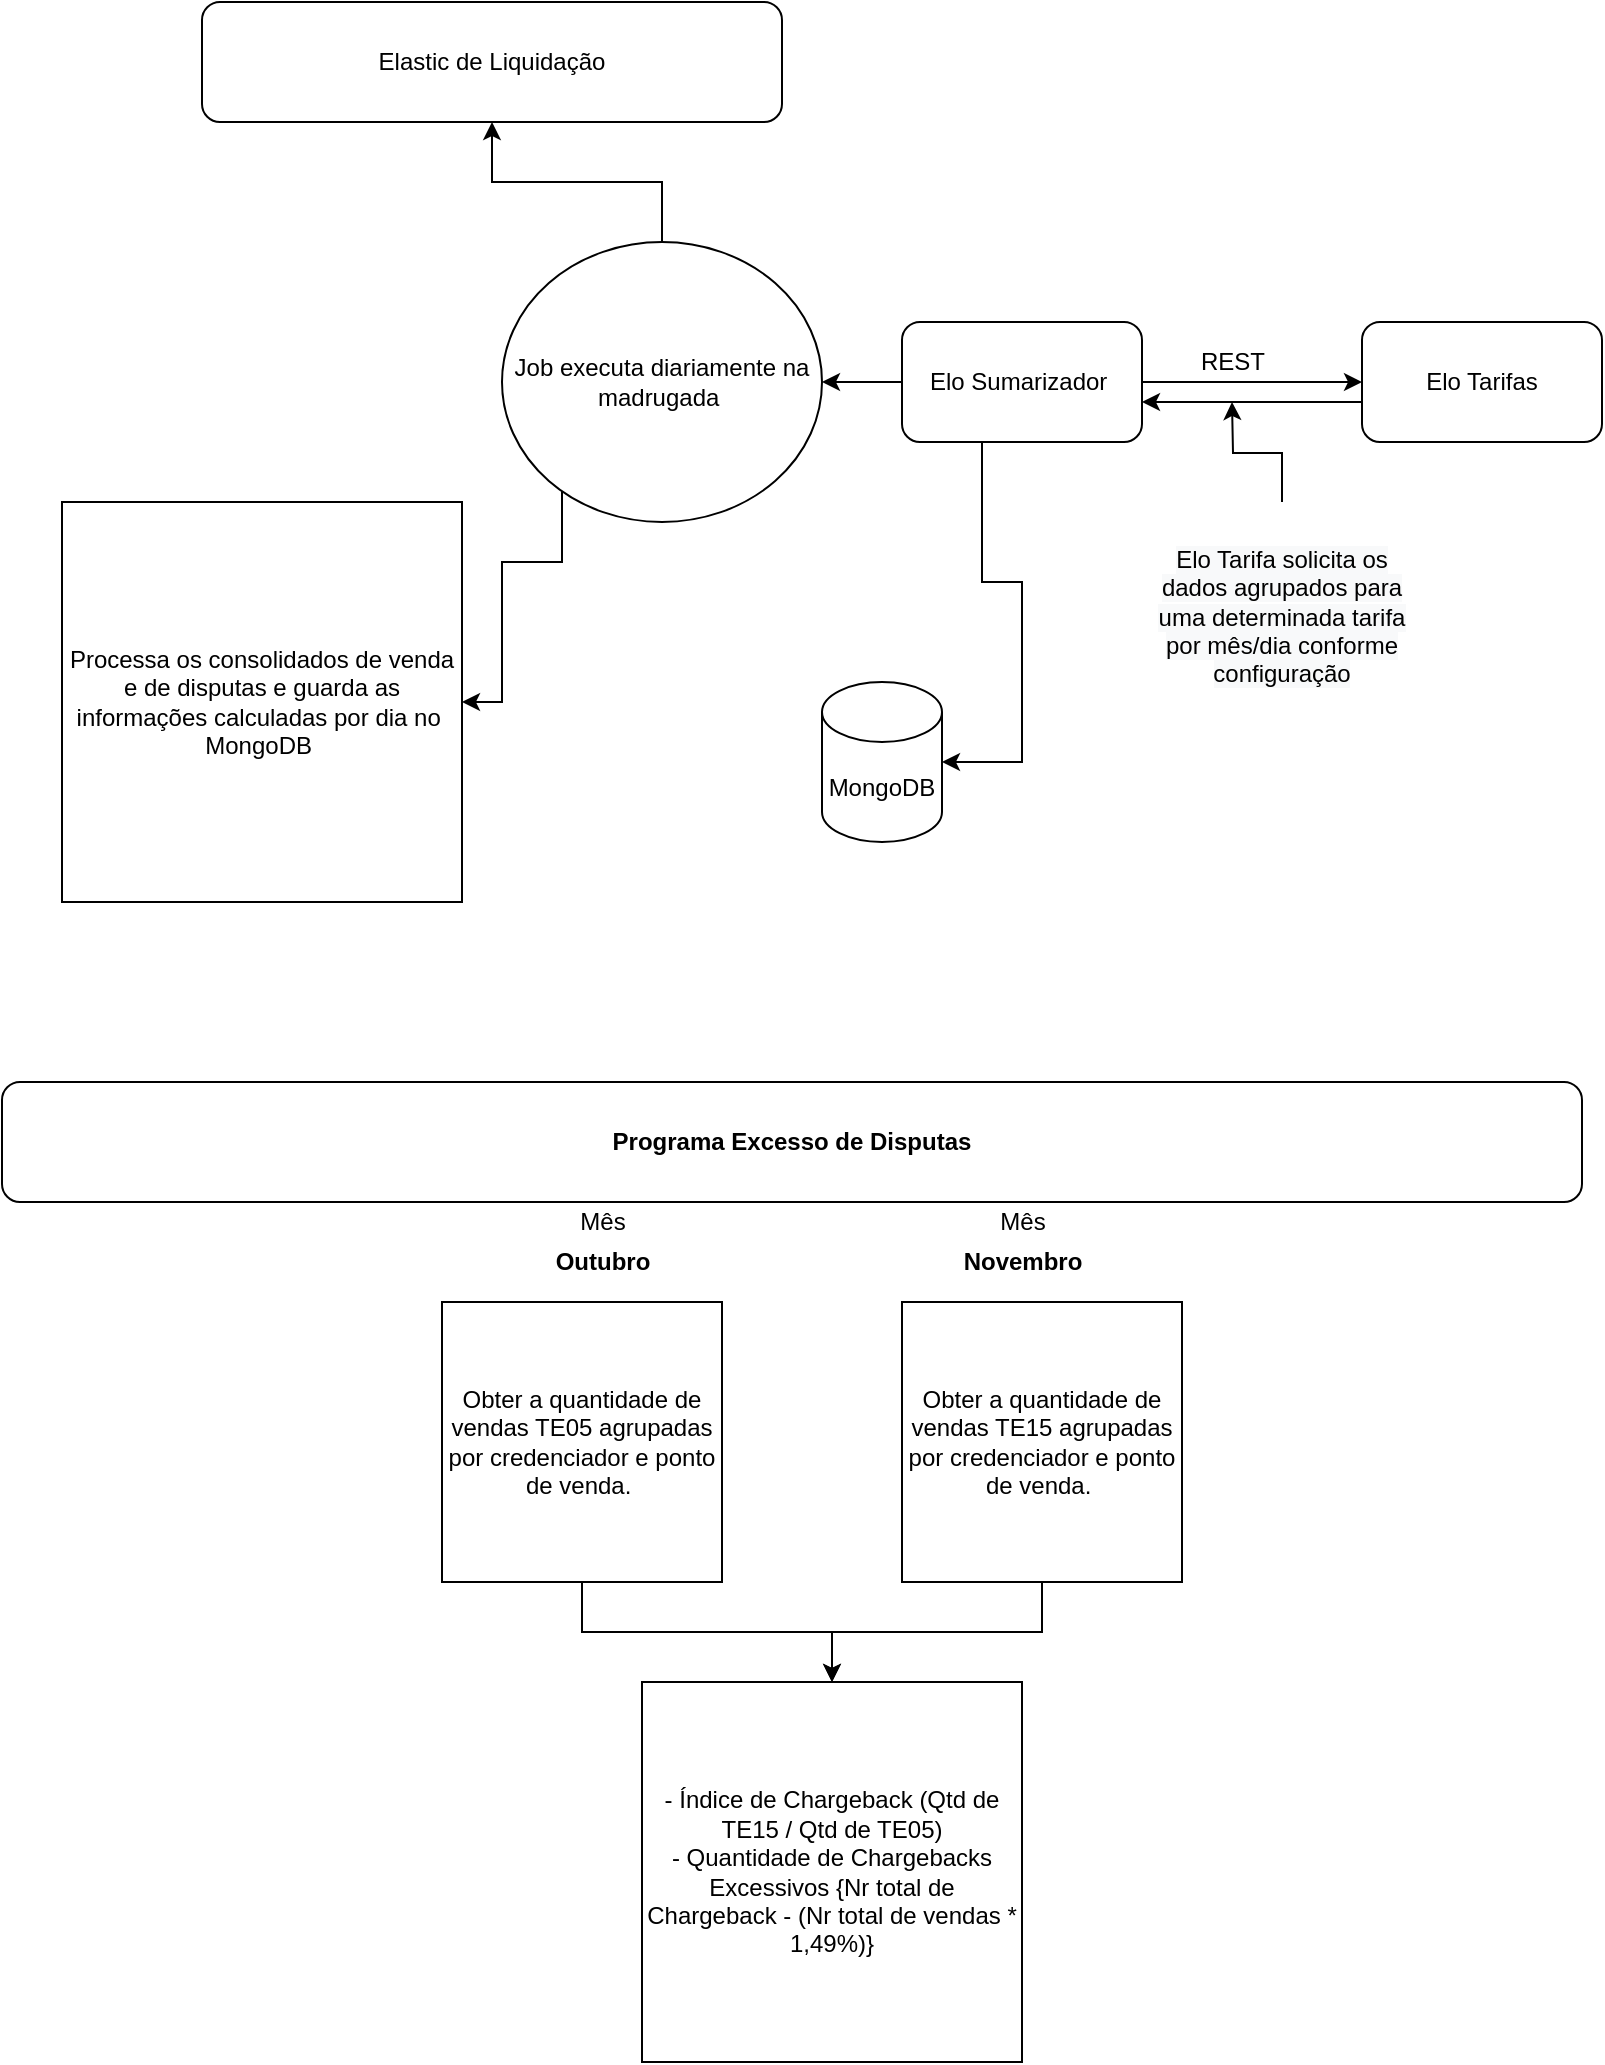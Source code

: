 <mxfile version="15.9.4" type="github">
  <diagram id="ChrQOSbGhJHsZ2k16Fdw" name="Page-1">
    <mxGraphModel dx="1004" dy="1560" grid="1" gridSize="10" guides="1" tooltips="1" connect="1" arrows="1" fold="1" page="1" pageScale="1" pageWidth="850" pageHeight="1100" math="0" shadow="0">
      <root>
        <mxCell id="0" />
        <mxCell id="1" parent="0" />
        <mxCell id="LSzUc_qTH7OX4sxWmXUj-18" value="" style="edgeStyle=orthogonalEdgeStyle;rounded=0;orthogonalLoop=1;jettySize=auto;html=1;" edge="1" parent="1" source="LSzUc_qTH7OX4sxWmXUj-1" target="LSzUc_qTH7OX4sxWmXUj-2">
          <mxGeometry relative="1" as="geometry" />
        </mxCell>
        <mxCell id="LSzUc_qTH7OX4sxWmXUj-21" value="" style="edgeStyle=orthogonalEdgeStyle;rounded=0;orthogonalLoop=1;jettySize=auto;html=1;" edge="1" parent="1" source="LSzUc_qTH7OX4sxWmXUj-1" target="LSzUc_qTH7OX4sxWmXUj-4">
          <mxGeometry relative="1" as="geometry">
            <Array as="points">
              <mxPoint x="520" y="-150" />
              <mxPoint x="540" y="-150" />
            </Array>
          </mxGeometry>
        </mxCell>
        <mxCell id="LSzUc_qTH7OX4sxWmXUj-22" value="" style="edgeStyle=orthogonalEdgeStyle;rounded=0;orthogonalLoop=1;jettySize=auto;html=1;" edge="1" parent="1" source="LSzUc_qTH7OX4sxWmXUj-1" target="LSzUc_qTH7OX4sxWmXUj-3">
          <mxGeometry relative="1" as="geometry" />
        </mxCell>
        <mxCell id="LSzUc_qTH7OX4sxWmXUj-1" value="Elo Sumarizador&amp;nbsp;" style="rounded=1;whiteSpace=wrap;html=1;" vertex="1" parent="1">
          <mxGeometry x="480" y="-280" width="120" height="60" as="geometry" />
        </mxCell>
        <mxCell id="LSzUc_qTH7OX4sxWmXUj-15" value="" style="edgeStyle=orthogonalEdgeStyle;rounded=0;orthogonalLoop=1;jettySize=auto;html=1;" edge="1" parent="1" source="LSzUc_qTH7OX4sxWmXUj-2" target="LSzUc_qTH7OX4sxWmXUj-1">
          <mxGeometry relative="1" as="geometry">
            <Array as="points">
              <mxPoint x="670" y="-240" />
              <mxPoint x="670" y="-240" />
            </Array>
          </mxGeometry>
        </mxCell>
        <mxCell id="LSzUc_qTH7OX4sxWmXUj-2" value="Elo Tarifas" style="rounded=1;whiteSpace=wrap;html=1;" vertex="1" parent="1">
          <mxGeometry x="710" y="-280" width="120" height="60" as="geometry" />
        </mxCell>
        <mxCell id="LSzUc_qTH7OX4sxWmXUj-8" value="" style="edgeStyle=orthogonalEdgeStyle;rounded=0;orthogonalLoop=1;jettySize=auto;html=1;" edge="1" parent="1" source="LSzUc_qTH7OX4sxWmXUj-3" target="LSzUc_qTH7OX4sxWmXUj-7">
          <mxGeometry relative="1" as="geometry" />
        </mxCell>
        <mxCell id="LSzUc_qTH7OX4sxWmXUj-13" value="" style="edgeStyle=orthogonalEdgeStyle;rounded=0;orthogonalLoop=1;jettySize=auto;html=1;" edge="1" parent="1" source="LSzUc_qTH7OX4sxWmXUj-3" target="LSzUc_qTH7OX4sxWmXUj-6">
          <mxGeometry relative="1" as="geometry">
            <mxPoint x="145" y="-140" as="targetPoint" />
            <Array as="points">
              <mxPoint x="310" y="-160" />
              <mxPoint x="280" y="-160" />
              <mxPoint x="280" y="-90" />
            </Array>
          </mxGeometry>
        </mxCell>
        <mxCell id="LSzUc_qTH7OX4sxWmXUj-3" value="Job executa diariamente na madrugada&amp;nbsp;" style="ellipse;whiteSpace=wrap;html=1;" vertex="1" parent="1">
          <mxGeometry x="280" y="-320" width="160" height="140" as="geometry" />
        </mxCell>
        <mxCell id="LSzUc_qTH7OX4sxWmXUj-4" value="MongoDB" style="shape=cylinder3;whiteSpace=wrap;html=1;boundedLbl=1;backgroundOutline=1;size=15;" vertex="1" parent="1">
          <mxGeometry x="440" y="-100" width="60" height="80" as="geometry" />
        </mxCell>
        <mxCell id="LSzUc_qTH7OX4sxWmXUj-6" value="Processa os consolidados de venda e de disputas e guarda as informações calculadas por dia no&amp;nbsp;&lt;br&gt;MongoDB&amp;nbsp;" style="whiteSpace=wrap;html=1;aspect=fixed;" vertex="1" parent="1">
          <mxGeometry x="60" y="-190" width="200" height="200" as="geometry" />
        </mxCell>
        <mxCell id="LSzUc_qTH7OX4sxWmXUj-7" value="Elastic de Liquidação" style="rounded=1;whiteSpace=wrap;html=1;" vertex="1" parent="1">
          <mxGeometry x="130" y="-440" width="290" height="60" as="geometry" />
        </mxCell>
        <mxCell id="LSzUc_qTH7OX4sxWmXUj-20" value="REST&lt;br&gt;" style="text;html=1;align=center;verticalAlign=middle;resizable=0;points=[];autosize=1;strokeColor=none;fillColor=none;" vertex="1" parent="1">
          <mxGeometry x="620" y="-270" width="50" height="20" as="geometry" />
        </mxCell>
        <mxCell id="LSzUc_qTH7OX4sxWmXUj-28" value="" style="edgeStyle=orthogonalEdgeStyle;rounded=0;orthogonalLoop=1;jettySize=auto;html=1;" edge="1" parent="1" source="LSzUc_qTH7OX4sxWmXUj-27">
          <mxGeometry relative="1" as="geometry">
            <mxPoint x="645" y="-240" as="targetPoint" />
          </mxGeometry>
        </mxCell>
        <mxCell id="LSzUc_qTH7OX4sxWmXUj-27" value="&lt;br&gt;&lt;br&gt;&lt;span style=&quot;color: rgb(0 , 0 , 0) ; font-family: &amp;#34;helvetica&amp;#34; ; font-size: 12px ; font-style: normal ; font-weight: 400 ; letter-spacing: normal ; text-align: center ; text-indent: 0px ; text-transform: none ; word-spacing: 0px ; background-color: rgb(248 , 249 , 250) ; display: inline ; float: none&quot;&gt;Elo Tarifa solicita os dados agrupados para uma determinada tarifa por mês/dia conforme configuração&lt;br&gt;&lt;/span&gt;&lt;br&gt;" style="whiteSpace=wrap;html=1;strokeColor=none;fillColor=none;glass=1;sketch=0;shadow=0;" vertex="1" parent="1">
          <mxGeometry x="600" y="-190" width="140" height="100" as="geometry" />
        </mxCell>
        <mxCell id="LSzUc_qTH7OX4sxWmXUj-30" value="&lt;b&gt;Programa Excesso de Disputas&lt;/b&gt;" style="rounded=1;whiteSpace=wrap;html=1;shadow=0;glass=1;sketch=0;fillColor=none;" vertex="1" parent="1">
          <mxGeometry x="30" y="100" width="790" height="60" as="geometry" />
        </mxCell>
        <mxCell id="LSzUc_qTH7OX4sxWmXUj-35" value="" style="edgeStyle=orthogonalEdgeStyle;rounded=0;orthogonalLoop=1;jettySize=auto;html=1;" edge="1" parent="1" source="LSzUc_qTH7OX4sxWmXUj-31" target="LSzUc_qTH7OX4sxWmXUj-34">
          <mxGeometry relative="1" as="geometry" />
        </mxCell>
        <mxCell id="LSzUc_qTH7OX4sxWmXUj-31" value="Obter a quantidade de vendas TE05 agrupadas por credenciador e ponto de venda.&amp;nbsp;" style="whiteSpace=wrap;html=1;aspect=fixed;shadow=0;glass=1;sketch=0;fillColor=none;" vertex="1" parent="1">
          <mxGeometry x="250" y="210" width="140" height="140" as="geometry" />
        </mxCell>
        <mxCell id="LSzUc_qTH7OX4sxWmXUj-36" value="" style="edgeStyle=orthogonalEdgeStyle;rounded=0;orthogonalLoop=1;jettySize=auto;html=1;" edge="1" parent="1" source="LSzUc_qTH7OX4sxWmXUj-32" target="LSzUc_qTH7OX4sxWmXUj-34">
          <mxGeometry relative="1" as="geometry" />
        </mxCell>
        <mxCell id="LSzUc_qTH7OX4sxWmXUj-32" value="Obter a quantidade de vendas TE15 agrupadas por credenciador e ponto de venda.&amp;nbsp;" style="whiteSpace=wrap;html=1;aspect=fixed;shadow=0;glass=1;sketch=0;fillColor=none;" vertex="1" parent="1">
          <mxGeometry x="480" y="210" width="140" height="140" as="geometry" />
        </mxCell>
        <mxCell id="LSzUc_qTH7OX4sxWmXUj-34" value="&lt;div&gt;- Índice de Chargeback (Qtd de TE15 / Qtd de TE05)&lt;/div&gt;&lt;div&gt;- Quantidade de Chargebacks Excessivos {Nr total de Chargeback - (Nr total de vendas * 1,49%)}&lt;/div&gt;" style="whiteSpace=wrap;html=1;aspect=fixed;shadow=0;glass=1;sketch=0;fillColor=none;" vertex="1" parent="1">
          <mxGeometry x="350" y="400" width="190" height="190" as="geometry" />
        </mxCell>
        <mxCell id="LSzUc_qTH7OX4sxWmXUj-37" value="Mês" style="text;html=1;align=center;verticalAlign=middle;resizable=0;points=[];autosize=1;strokeColor=none;fillColor=none;" vertex="1" parent="1">
          <mxGeometry x="310" y="160" width="40" height="20" as="geometry" />
        </mxCell>
        <mxCell id="LSzUc_qTH7OX4sxWmXUj-38" value="Outubro" style="text;html=1;align=center;verticalAlign=middle;resizable=0;points=[];autosize=1;strokeColor=none;fillColor=none;fontStyle=1" vertex="1" parent="1">
          <mxGeometry x="300" y="180" width="60" height="20" as="geometry" />
        </mxCell>
        <mxCell id="LSzUc_qTH7OX4sxWmXUj-39" value="Mês" style="text;html=1;align=center;verticalAlign=middle;resizable=0;points=[];autosize=1;strokeColor=none;fillColor=none;" vertex="1" parent="1">
          <mxGeometry x="520" y="160" width="40" height="20" as="geometry" />
        </mxCell>
        <mxCell id="LSzUc_qTH7OX4sxWmXUj-40" value="Novembro" style="text;html=1;align=center;verticalAlign=middle;resizable=0;points=[];autosize=1;strokeColor=none;fillColor=none;fontStyle=1" vertex="1" parent="1">
          <mxGeometry x="505" y="180" width="70" height="20" as="geometry" />
        </mxCell>
      </root>
    </mxGraphModel>
  </diagram>
</mxfile>
